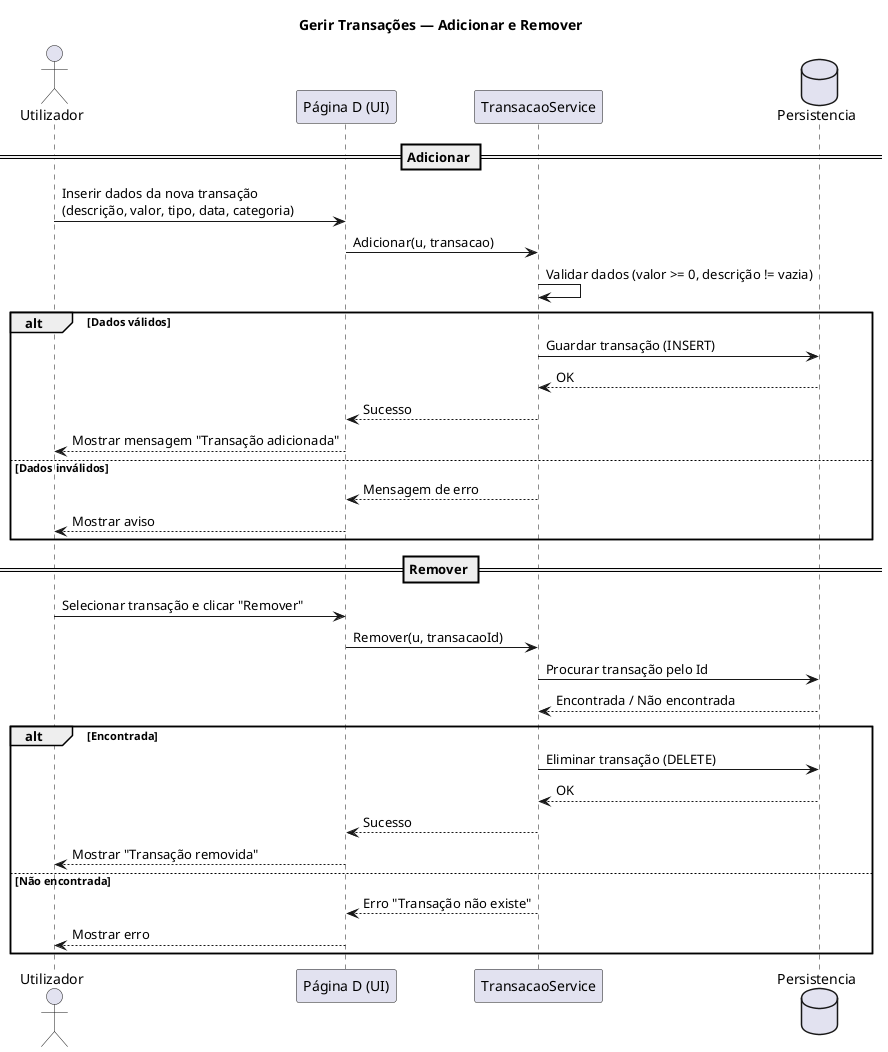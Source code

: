 @startuml Sequencia_Gerir_Transacoes_Simples
title Gerir Transações — Adicionar e Remover 

actor Utilizador as U
participant "Página D (UI)" as UI
participant "TransacaoService" as TS
database "Persistencia" as DB

== Adicionar ==
U -> UI: Inserir dados da nova transação\n(descrição, valor, tipo, data, categoria)
UI -> TS: Adicionar(u, transacao)
TS -> TS: Validar dados (valor >= 0, descrição != vazia)
alt Dados válidos
    TS -> DB: Guardar transação (INSERT)
    DB --> TS: OK
    TS --> UI: Sucesso
    UI --> U: Mostrar mensagem "Transação adicionada"
else Dados inválidos
    TS --> UI: Mensagem de erro
    UI --> U: Mostrar aviso
end

== Remover ==
U -> UI: Selecionar transação e clicar "Remover"
UI -> TS: Remover(u, transacaoId)
TS -> DB: Procurar transação pelo Id
DB --> TS: Encontrada / Não encontrada
alt Encontrada
    TS -> DB: Eliminar transação (DELETE)
    DB --> TS: OK
    TS --> UI: Sucesso
    UI --> U: Mostrar "Transação removida"
else Não encontrada
    TS --> UI: Erro "Transação não existe"
    UI --> U: Mostrar erro
end

@enduml
